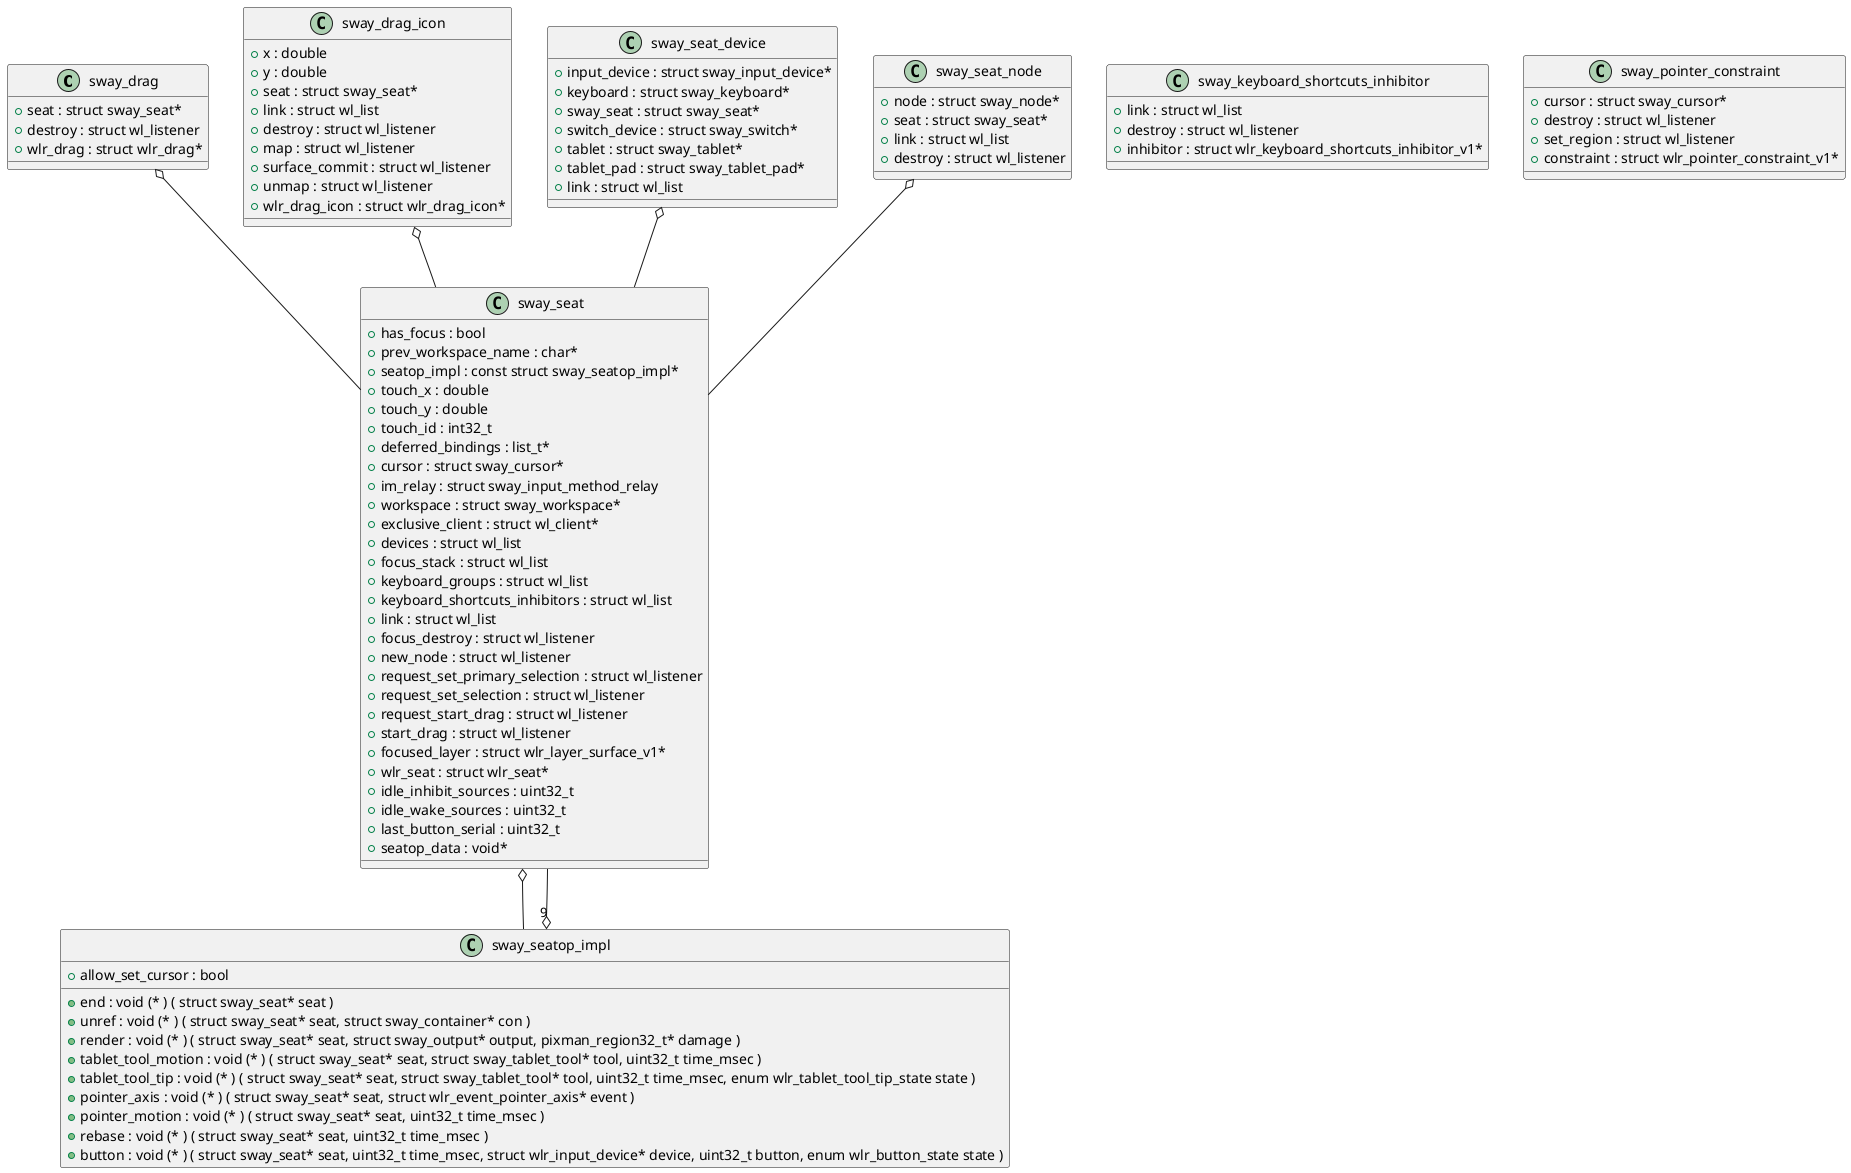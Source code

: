 @startuml





/' Objects '/

class sway_drag {
	+seat : struct sway_seat*
	+destroy : struct wl_listener
	+wlr_drag : struct wlr_drag*
}


class sway_drag_icon {
	+x : double
	+y : double
	+seat : struct sway_seat*
	+link : struct wl_list
	+destroy : struct wl_listener
	+map : struct wl_listener
	+surface_commit : struct wl_listener
	+unmap : struct wl_listener
	+wlr_drag_icon : struct wlr_drag_icon*
}


class sway_keyboard_shortcuts_inhibitor {
	+link : struct wl_list
	+destroy : struct wl_listener
	+inhibitor : struct wlr_keyboard_shortcuts_inhibitor_v1*
}


class sway_pointer_constraint {
	+cursor : struct sway_cursor*
	+destroy : struct wl_listener
	+set_region : struct wl_listener
	+constraint : struct wlr_pointer_constraint_v1*
}


class sway_seat {
	+has_focus : bool
	+prev_workspace_name : char*
	+seatop_impl : const struct sway_seatop_impl*
	+touch_x : double
	+touch_y : double
	+touch_id : int32_t
	+deferred_bindings : list_t*
	+cursor : struct sway_cursor*
	+im_relay : struct sway_input_method_relay
	+workspace : struct sway_workspace*
	+exclusive_client : struct wl_client*
	+devices : struct wl_list
	+focus_stack : struct wl_list
	+keyboard_groups : struct wl_list
	+keyboard_shortcuts_inhibitors : struct wl_list
	+link : struct wl_list
	+focus_destroy : struct wl_listener
	+new_node : struct wl_listener
	+request_set_primary_selection : struct wl_listener
	+request_set_selection : struct wl_listener
	+request_start_drag : struct wl_listener
	+start_drag : struct wl_listener
	+focused_layer : struct wlr_layer_surface_v1*
	+wlr_seat : struct wlr_seat*
	+idle_inhibit_sources : uint32_t
	+idle_wake_sources : uint32_t
	+last_button_serial : uint32_t
	+seatop_data : void*
}


class sway_seat_device {
	+input_device : struct sway_input_device*
	+keyboard : struct sway_keyboard*
	+sway_seat : struct sway_seat*
	+switch_device : struct sway_switch*
	+tablet : struct sway_tablet*
	+tablet_pad : struct sway_tablet_pad*
	+link : struct wl_list
}


class sway_seat_node {
	+node : struct sway_node*
	+seat : struct sway_seat*
	+link : struct wl_list
	+destroy : struct wl_listener
}


class sway_seatop_impl {
	+allow_set_cursor : bool
	+end : void (* ) ( struct sway_seat* seat )
	+unref : void (* ) ( struct sway_seat* seat, struct sway_container* con )
	+render : void (* ) ( struct sway_seat* seat, struct sway_output* output, pixman_region32_t* damage )
	+tablet_tool_motion : void (* ) ( struct sway_seat* seat, struct sway_tablet_tool* tool, uint32_t time_msec )
	+tablet_tool_tip : void (* ) ( struct sway_seat* seat, struct sway_tablet_tool* tool, uint32_t time_msec, enum wlr_tablet_tool_tip_state state )
	+pointer_axis : void (* ) ( struct sway_seat* seat, struct wlr_event_pointer_axis* event )
	+pointer_motion : void (* ) ( struct sway_seat* seat, uint32_t time_msec )
	+rebase : void (* ) ( struct sway_seat* seat, uint32_t time_msec )
	+button : void (* ) ( struct sway_seat* seat, uint32_t time_msec, struct wlr_input_device* device, uint32_t button, enum wlr_button_state state )
}





/' Inheritance relationships '/




/' Aggregation relationships '/

.sway_drag o-- .sway_seat


.sway_drag_icon o-- .sway_seat


.sway_seat o-- .sway_seatop_impl


.sway_seat_device o-- .sway_seat


.sway_seat_node o-- .sway_seat


.sway_seatop_impl "9" o-- .sway_seat






/' Nested objects '/



@enduml
